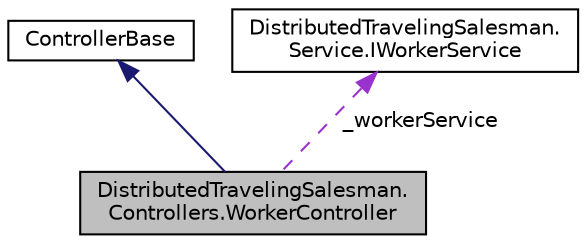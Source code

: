 digraph "DistributedTravelingSalesman.Controllers.WorkerController"
{
 // INTERACTIVE_SVG=YES
 // LATEX_PDF_SIZE
  edge [fontname="Helvetica",fontsize="10",labelfontname="Helvetica",labelfontsize="10"];
  node [fontname="Helvetica",fontsize="10",shape=record];
  Node1 [label="DistributedTravelingSalesman.\lControllers.WorkerController",height=0.2,width=0.4,color="black", fillcolor="grey75", style="filled", fontcolor="black",tooltip=" "];
  Node2 -> Node1 [dir="back",color="midnightblue",fontsize="10",style="solid",fontname="Helvetica"];
  Node2 [label="ControllerBase",height=0.2,width=0.4,color="black", fillcolor="white", style="filled",URL="$class_controller_base.html",tooltip=" "];
  Node3 -> Node1 [dir="back",color="darkorchid3",fontsize="10",style="dashed",label=" _workerService" ,fontname="Helvetica"];
  Node3 [label="DistributedTravelingSalesman.\lService.IWorkerService",height=0.2,width=0.4,color="black", fillcolor="white", style="filled",URL="$interface_distributed_traveling_salesman_1_1_service_1_1_i_worker_service.html",tooltip=" "];
}
